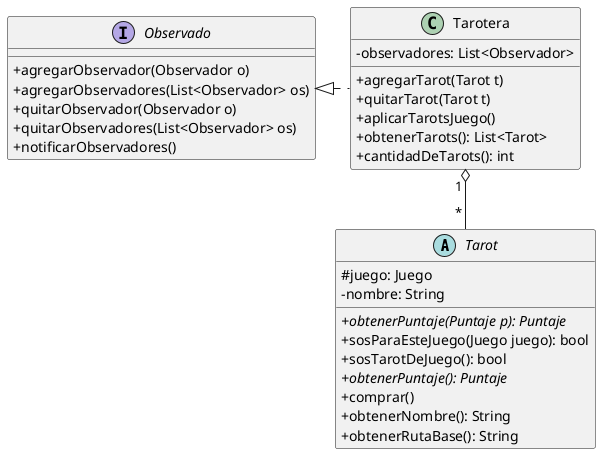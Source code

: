@startuml Tarotera
skinparam classAttributeIconSize 0


abstract class Tarot{
#juego: Juego
-nombre: String
+{abstract}obtenerPuntaje(Puntaje p): Puntaje
+sosParaEsteJuego(Juego juego): bool
+sosTarotDeJuego(): bool
{abstract}+obtenerPuntaje(): Puntaje
+comprar()
+obtenerNombre(): String
+obtenerRutaBase(): String
}

class Tarotera {
-observadores: List<Observador>
+agregarTarot(Tarot t)
+quitarTarot(Tarot t)
+aplicarTarotsJuego()
+obtenerTarots(): List<Tarot>
+cantidadDeTarots(): int
}

interface Observado {
+agregarObservador(Observador o)
+agregarObservadores(List<Observador> os)
+quitarObservador(Observador o)
+quitarObservadores(List<Observador> os)
+notificarObservadores()
}

Tarotera  .left.|>  Observado
Tarotera "1 " o-- " * " Tarot

@enduml